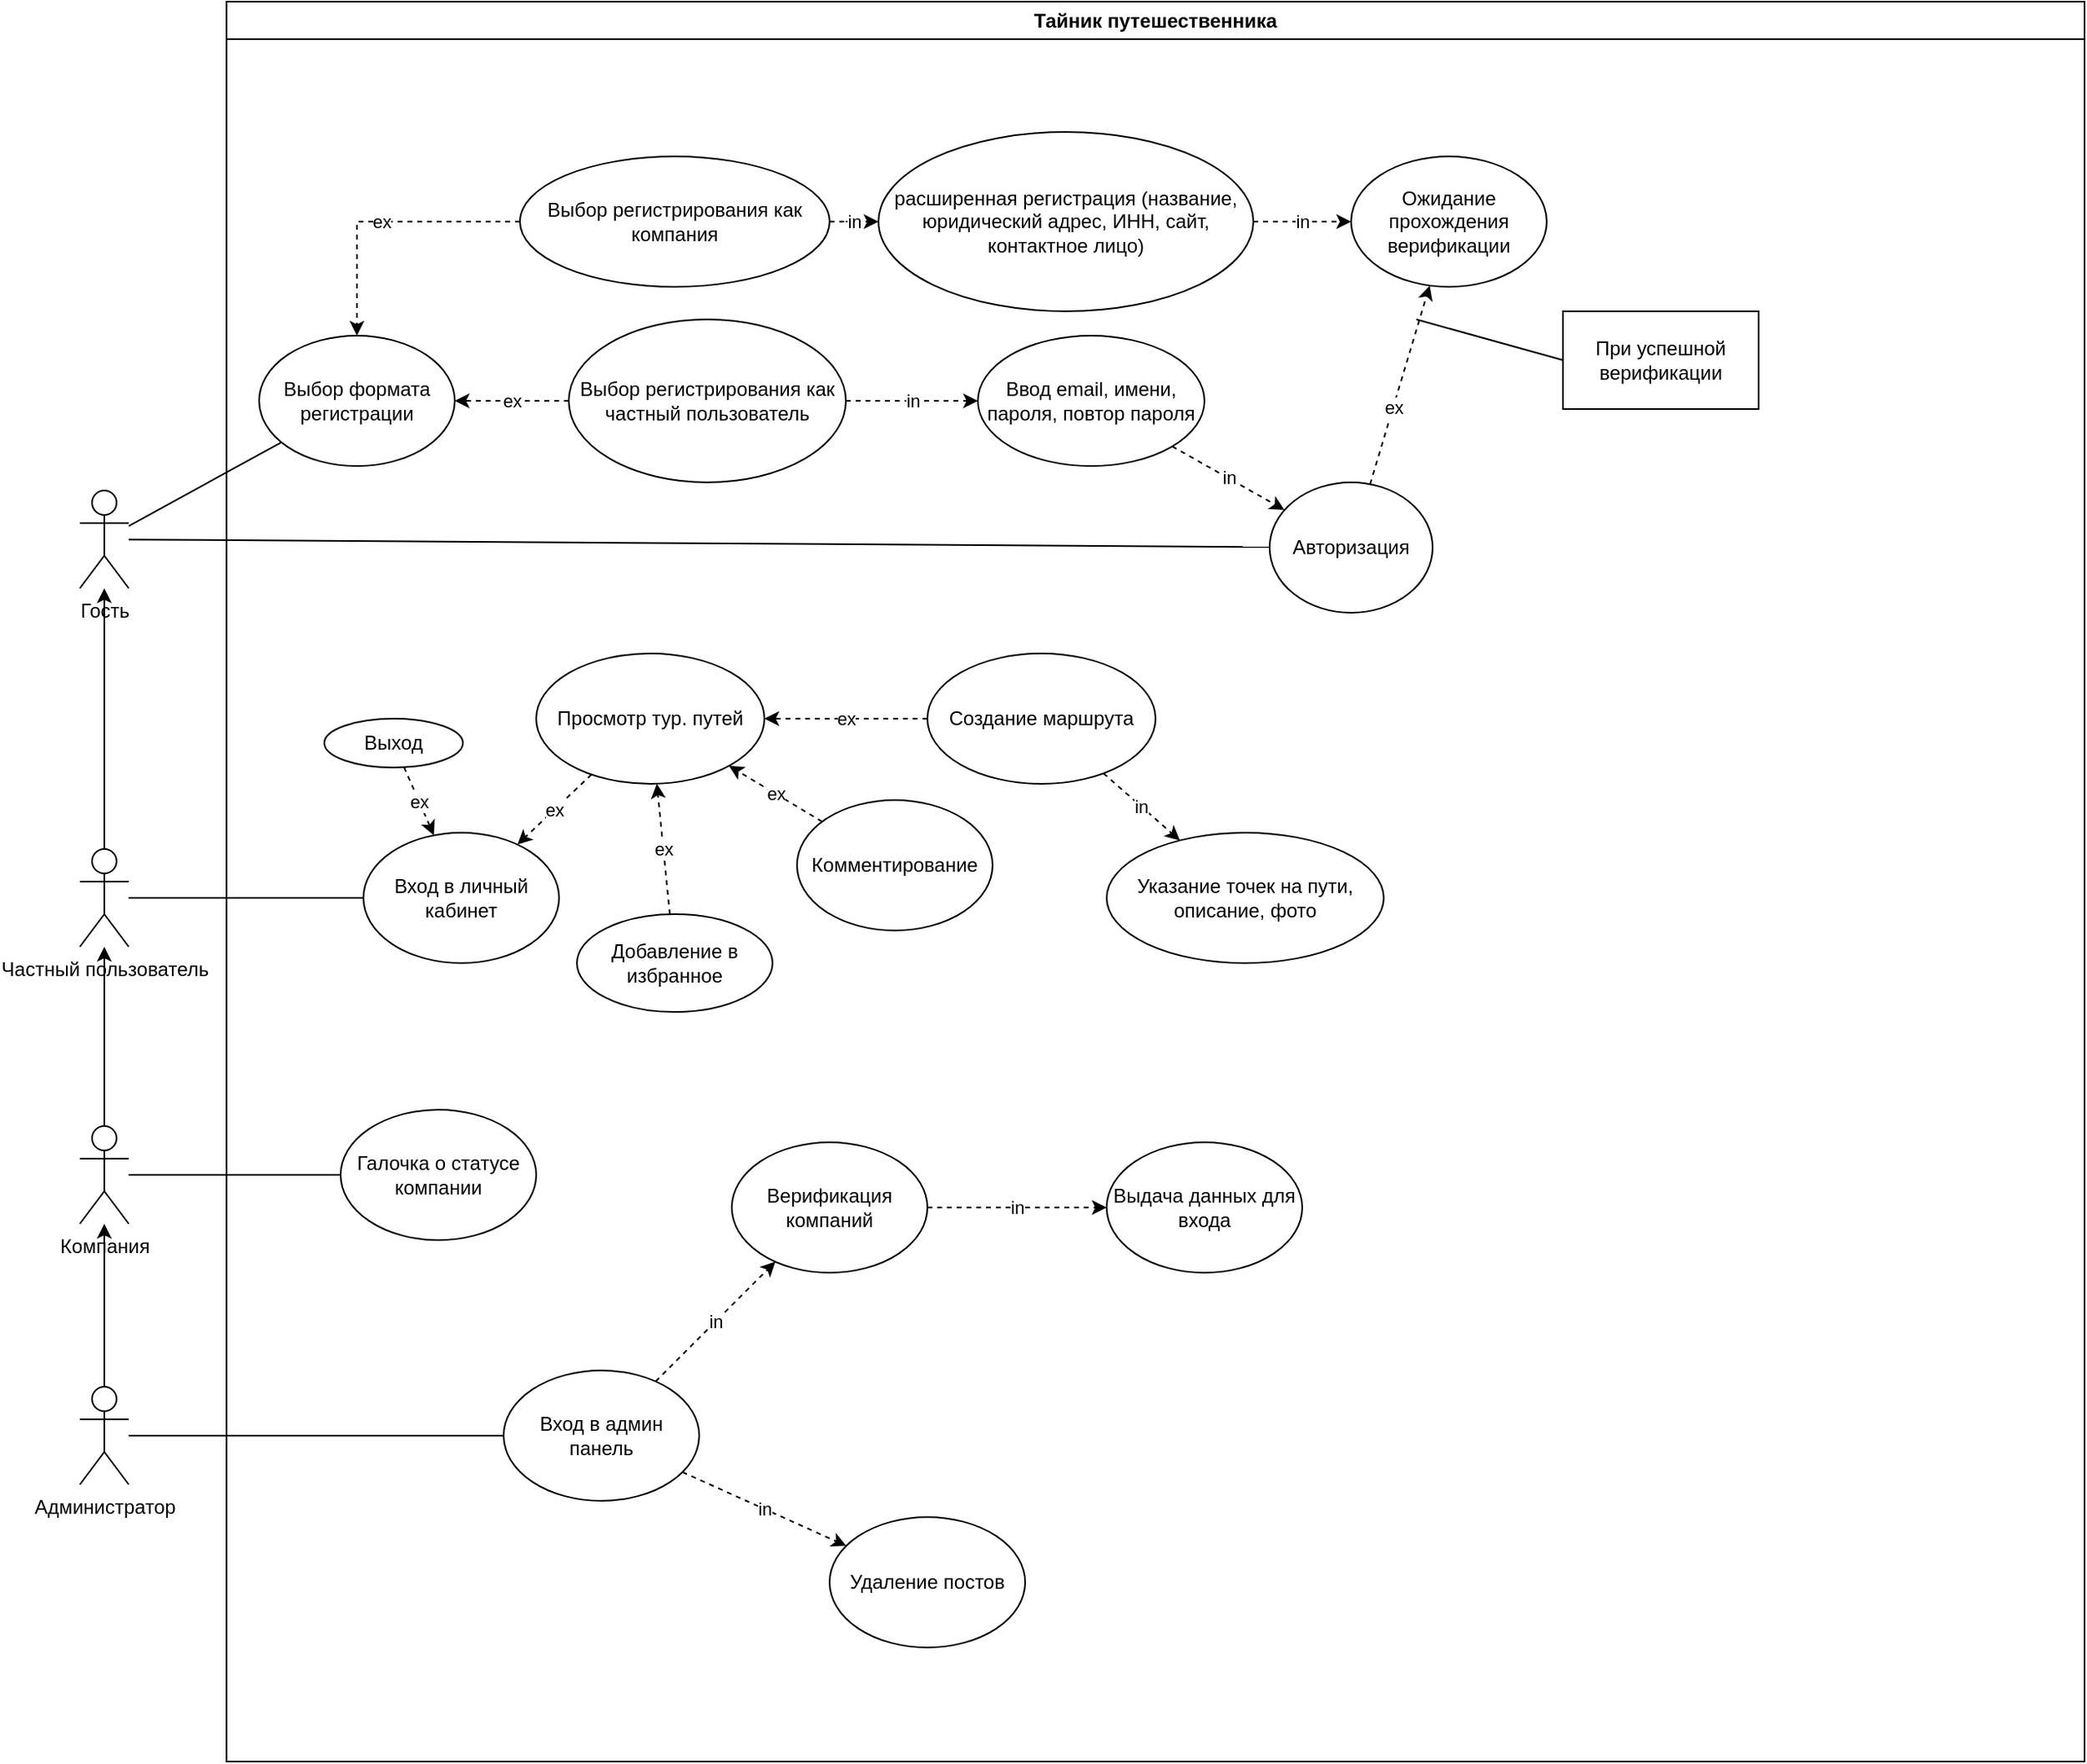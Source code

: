 <mxfile version="26.0.11">
  <diagram name="Страница — 1" id="AqQXiT6Z7RfFUdrMdVaR">
    <mxGraphModel dx="1793" dy="975" grid="1" gridSize="10" guides="1" tooltips="1" connect="1" arrows="1" fold="1" page="1" pageScale="1" pageWidth="827" pageHeight="1169" math="0" shadow="0">
      <root>
        <mxCell id="0" />
        <mxCell id="1" parent="0" />
        <mxCell id="EvbB33QBFaXhQcK5xgCM-56" value="Тайник путешественника" style="swimlane;whiteSpace=wrap;html=1;" parent="1" vertex="1">
          <mxGeometry x="330" y="40" width="1140" height="1080" as="geometry" />
        </mxCell>
        <mxCell id="EvbB33QBFaXhQcK5xgCM-28" value="Верификация компаний" style="ellipse;whiteSpace=wrap;html=1;" parent="EvbB33QBFaXhQcK5xgCM-56" vertex="1">
          <mxGeometry x="310" y="700" width="120" height="80" as="geometry" />
        </mxCell>
        <mxCell id="EvbB33QBFaXhQcK5xgCM-36" value="Выдача данных для входа" style="ellipse;whiteSpace=wrap;html=1;" parent="EvbB33QBFaXhQcK5xgCM-56" vertex="1">
          <mxGeometry x="540" y="700" width="120" height="80" as="geometry" />
        </mxCell>
        <mxCell id="EvbB33QBFaXhQcK5xgCM-38" value="in" style="endArrow=classic;html=1;rounded=0;dashed=1;" parent="EvbB33QBFaXhQcK5xgCM-56" source="EvbB33QBFaXhQcK5xgCM-28" target="EvbB33QBFaXhQcK5xgCM-36" edge="1">
          <mxGeometry width="50" height="50" relative="1" as="geometry">
            <mxPoint x="810" y="740" as="sourcePoint" />
            <mxPoint x="860" y="690" as="targetPoint" />
          </mxGeometry>
        </mxCell>
        <mxCell id="EvbB33QBFaXhQcK5xgCM-26" value="Вход в админ панель" style="ellipse;whiteSpace=wrap;html=1;" parent="EvbB33QBFaXhQcK5xgCM-56" vertex="1">
          <mxGeometry x="170" y="840" width="120" height="80" as="geometry" />
        </mxCell>
        <mxCell id="EvbB33QBFaXhQcK5xgCM-50" value="Удаление постов" style="ellipse;whiteSpace=wrap;html=1;" parent="EvbB33QBFaXhQcK5xgCM-56" vertex="1">
          <mxGeometry x="370" y="930" width="120" height="80" as="geometry" />
        </mxCell>
        <mxCell id="EvbB33QBFaXhQcK5xgCM-52" value="in" style="endArrow=classic;html=1;rounded=0;dashed=1;" parent="EvbB33QBFaXhQcK5xgCM-56" source="EvbB33QBFaXhQcK5xgCM-26" target="EvbB33QBFaXhQcK5xgCM-50" edge="1">
          <mxGeometry width="50" height="50" relative="1" as="geometry">
            <mxPoint x="911" y="890" as="sourcePoint" />
            <mxPoint x="961" y="710" as="targetPoint" />
          </mxGeometry>
        </mxCell>
        <mxCell id="EvbB33QBFaXhQcK5xgCM-29" value="in" style="endArrow=classic;html=1;rounded=0;dashed=1;" parent="EvbB33QBFaXhQcK5xgCM-56" source="EvbB33QBFaXhQcK5xgCM-26" target="EvbB33QBFaXhQcK5xgCM-28" edge="1">
          <mxGeometry width="50" height="50" relative="1" as="geometry">
            <mxPoint x="900" y="630" as="sourcePoint" />
            <mxPoint x="910" y="650" as="targetPoint" />
          </mxGeometry>
        </mxCell>
        <mxCell id="EvbB33QBFaXhQcK5xgCM-32" value="Создание маршрута" style="ellipse;whiteSpace=wrap;html=1;" parent="EvbB33QBFaXhQcK5xgCM-56" vertex="1">
          <mxGeometry x="430" y="400" width="140" height="80" as="geometry" />
        </mxCell>
        <mxCell id="EvbB33QBFaXhQcK5xgCM-35" value="ex" style="endArrow=classic;html=1;rounded=0;dashed=1;" parent="EvbB33QBFaXhQcK5xgCM-56" source="EvbB33QBFaXhQcK5xgCM-32" target="EvbB33QBFaXhQcK5xgCM-42" edge="1">
          <mxGeometry width="50" height="50" relative="1" as="geometry">
            <mxPoint x="389.999" y="546.038" as="sourcePoint" />
            <mxPoint x="280" y="550.0" as="targetPoint" />
          </mxGeometry>
        </mxCell>
        <mxCell id="EvbB33QBFaXhQcK5xgCM-40" value="Указание точек на пути, описание, фото" style="ellipse;whiteSpace=wrap;html=1;" parent="EvbB33QBFaXhQcK5xgCM-56" vertex="1">
          <mxGeometry x="540" y="510" width="170" height="80" as="geometry" />
        </mxCell>
        <mxCell id="EvbB33QBFaXhQcK5xgCM-41" value="in" style="endArrow=classic;html=1;rounded=0;dashed=1;" parent="EvbB33QBFaXhQcK5xgCM-56" source="EvbB33QBFaXhQcK5xgCM-32" target="EvbB33QBFaXhQcK5xgCM-40" edge="1">
          <mxGeometry width="50" height="50" relative="1" as="geometry">
            <mxPoint x="460" y="720" as="sourcePoint" />
            <mxPoint x="510" y="670" as="targetPoint" />
          </mxGeometry>
        </mxCell>
        <mxCell id="EvbB33QBFaXhQcK5xgCM-42" value="Просмотр тур. путей" style="ellipse;whiteSpace=wrap;html=1;" parent="EvbB33QBFaXhQcK5xgCM-56" vertex="1">
          <mxGeometry x="190" y="400" width="140" height="80" as="geometry" />
        </mxCell>
        <mxCell id="EvbB33QBFaXhQcK5xgCM-45" value="Комментирование" style="ellipse;whiteSpace=wrap;html=1;" parent="EvbB33QBFaXhQcK5xgCM-56" vertex="1">
          <mxGeometry x="350" y="490" width="120" height="80" as="geometry" />
        </mxCell>
        <mxCell id="EvbB33QBFaXhQcK5xgCM-46" value="ex" style="endArrow=classic;html=1;rounded=0;dashed=1;" parent="EvbB33QBFaXhQcK5xgCM-56" source="EvbB33QBFaXhQcK5xgCM-45" target="EvbB33QBFaXhQcK5xgCM-42" edge="1">
          <mxGeometry width="50" height="50" relative="1" as="geometry">
            <mxPoint x="520" y="840" as="sourcePoint" />
            <mxPoint x="570" y="790" as="targetPoint" />
          </mxGeometry>
        </mxCell>
        <mxCell id="EvbB33QBFaXhQcK5xgCM-48" value="Добавление в избранное" style="ellipse;whiteSpace=wrap;html=1;" parent="EvbB33QBFaXhQcK5xgCM-56" vertex="1">
          <mxGeometry x="215" y="560" width="120" height="60" as="geometry" />
        </mxCell>
        <mxCell id="EvbB33QBFaXhQcK5xgCM-49" value="ex" style="endArrow=classic;html=1;rounded=0;dashed=1;" parent="EvbB33QBFaXhQcK5xgCM-56" target="EvbB33QBFaXhQcK5xgCM-42" edge="1" source="EvbB33QBFaXhQcK5xgCM-48">
          <mxGeometry width="50" height="50" relative="1" as="geometry">
            <mxPoint x="450" y="810" as="sourcePoint" />
            <mxPoint x="280" y="800" as="targetPoint" />
          </mxGeometry>
        </mxCell>
        <mxCell id="EvbB33QBFaXhQcK5xgCM-53" value="Выход" style="ellipse;whiteSpace=wrap;html=1;" parent="EvbB33QBFaXhQcK5xgCM-56" vertex="1">
          <mxGeometry x="60" y="440" width="85" height="30" as="geometry" />
        </mxCell>
        <mxCell id="EvbB33QBFaXhQcK5xgCM-54" value="ex" style="endArrow=classic;html=1;rounded=0;dashed=1;" parent="EvbB33QBFaXhQcK5xgCM-56" source="EvbB33QBFaXhQcK5xgCM-53" target="Bvx0uLmH98oH2DYC3OzF-22" edge="1">
          <mxGeometry width="50" height="50" relative="1" as="geometry">
            <mxPoint x="180" y="650" as="sourcePoint" />
            <mxPoint x="220" y="590.0" as="targetPoint" />
          </mxGeometry>
        </mxCell>
        <mxCell id="Bvx0uLmH98oH2DYC3OzF-10" value="При успешной верификации" style="rounded=0;whiteSpace=wrap;html=1;" vertex="1" parent="EvbB33QBFaXhQcK5xgCM-56">
          <mxGeometry x="820" y="190" width="120" height="60" as="geometry" />
        </mxCell>
        <mxCell id="Bvx0uLmH98oH2DYC3OzF-16" value="Галочка о статусе компании" style="ellipse;whiteSpace=wrap;html=1;" vertex="1" parent="EvbB33QBFaXhQcK5xgCM-56">
          <mxGeometry x="70" y="680" width="120" height="80" as="geometry" />
        </mxCell>
        <mxCell id="Bvx0uLmH98oH2DYC3OzF-22" value="Вход в личный кабинет" style="ellipse;whiteSpace=wrap;html=1;" vertex="1" parent="EvbB33QBFaXhQcK5xgCM-56">
          <mxGeometry x="84" y="510" width="120" height="80" as="geometry" />
        </mxCell>
        <mxCell id="Bvx0uLmH98oH2DYC3OzF-21" value="ex" style="endArrow=classic;html=1;rounded=0;dashed=1;" edge="1" parent="EvbB33QBFaXhQcK5xgCM-56" source="EvbB33QBFaXhQcK5xgCM-42" target="Bvx0uLmH98oH2DYC3OzF-22">
          <mxGeometry width="50" height="50" relative="1" as="geometry">
            <mxPoint x="230" y="510" as="sourcePoint" />
            <mxPoint x="230" y="600.0" as="targetPoint" />
          </mxGeometry>
        </mxCell>
        <mxCell id="EvbB33QBFaXhQcK5xgCM-12" value="Авторизация" style="ellipse;whiteSpace=wrap;html=1;" parent="EvbB33QBFaXhQcK5xgCM-56" vertex="1">
          <mxGeometry x="640" y="295" width="100" height="80" as="geometry" />
        </mxCell>
        <mxCell id="EvbB33QBFaXhQcK5xgCM-57" value="Ожидание прохождения верификации" style="ellipse;whiteSpace=wrap;html=1;" parent="EvbB33QBFaXhQcK5xgCM-56" vertex="1">
          <mxGeometry x="690" y="95" width="120" height="80" as="geometry" />
        </mxCell>
        <mxCell id="EvbB33QBFaXhQcK5xgCM-6" value="Выбор регистрирования как компания" style="ellipse;whiteSpace=wrap;html=1;" parent="EvbB33QBFaXhQcK5xgCM-56" vertex="1">
          <mxGeometry x="180" y="95" width="190" height="80" as="geometry" />
        </mxCell>
        <mxCell id="EvbB33QBFaXhQcK5xgCM-10" value="расширенная регистрация (название, юридический адрес, ИНН, сайт, контактное лицо)" style="ellipse;whiteSpace=wrap;html=1;" parent="EvbB33QBFaXhQcK5xgCM-56" vertex="1">
          <mxGeometry x="400" y="80" width="230" height="110" as="geometry" />
        </mxCell>
        <mxCell id="EvbB33QBFaXhQcK5xgCM-58" value="in" style="endArrow=classic;html=1;rounded=0;dashed=1;" parent="EvbB33QBFaXhQcK5xgCM-56" source="EvbB33QBFaXhQcK5xgCM-10" target="EvbB33QBFaXhQcK5xgCM-57" edge="1">
          <mxGeometry width="50" height="50" relative="1" as="geometry">
            <mxPoint x="330" y="-25" as="sourcePoint" />
            <mxPoint x="1060.711" y="345" as="targetPoint" />
          </mxGeometry>
        </mxCell>
        <mxCell id="EvbB33QBFaXhQcK5xgCM-11" value="in" style="edgeStyle=orthogonalEdgeStyle;rounded=0;orthogonalLoop=1;jettySize=auto;html=1;dashed=1;" parent="EvbB33QBFaXhQcK5xgCM-56" source="EvbB33QBFaXhQcK5xgCM-6" target="EvbB33QBFaXhQcK5xgCM-10" edge="1">
          <mxGeometry relative="1" as="geometry" />
        </mxCell>
        <mxCell id="EvbB33QBFaXhQcK5xgCM-9" value="Ввод email, имени, пароля, повтор пароля" style="ellipse;whiteSpace=wrap;html=1;" parent="EvbB33QBFaXhQcK5xgCM-56" vertex="1">
          <mxGeometry x="461" y="205" width="139" height="80" as="geometry" />
        </mxCell>
        <mxCell id="EvbB33QBFaXhQcK5xgCM-4" value="Выбор регистрирования как частный пользователь" style="ellipse;whiteSpace=wrap;html=1;" parent="EvbB33QBFaXhQcK5xgCM-56" vertex="1">
          <mxGeometry x="210" y="195" width="170" height="100" as="geometry" />
        </mxCell>
        <mxCell id="Bvx0uLmH98oH2DYC3OzF-4" value="in" style="endArrow=classic;html=1;rounded=0;dashed=1;" edge="1" parent="EvbB33QBFaXhQcK5xgCM-56" source="EvbB33QBFaXhQcK5xgCM-9" target="EvbB33QBFaXhQcK5xgCM-12">
          <mxGeometry width="50" height="50" relative="1" as="geometry">
            <mxPoint x="584.5" y="285" as="sourcePoint" />
            <mxPoint x="654.5" y="285" as="targetPoint" />
          </mxGeometry>
        </mxCell>
        <mxCell id="Bvx0uLmH98oH2DYC3OzF-5" value="in" style="endArrow=classic;html=1;rounded=0;dashed=1;" edge="1" parent="EvbB33QBFaXhQcK5xgCM-56" source="EvbB33QBFaXhQcK5xgCM-4" target="EvbB33QBFaXhQcK5xgCM-9">
          <mxGeometry width="50" height="50" relative="1" as="geometry">
            <mxPoint x="594" y="311" as="sourcePoint" />
            <mxPoint x="801" y="330" as="targetPoint" />
          </mxGeometry>
        </mxCell>
        <mxCell id="Bvx0uLmH98oH2DYC3OzF-9" value="ex" style="endArrow=classic;html=1;rounded=0;dashed=1;" edge="1" parent="EvbB33QBFaXhQcK5xgCM-56" source="EvbB33QBFaXhQcK5xgCM-12" target="EvbB33QBFaXhQcK5xgCM-57">
          <mxGeometry x="-0.226" width="50" height="50" relative="1" as="geometry">
            <mxPoint x="800" y="240" as="sourcePoint" />
            <mxPoint x="780" y="260" as="targetPoint" />
            <mxPoint as="offset" />
          </mxGeometry>
        </mxCell>
        <mxCell id="Bvx0uLmH98oH2DYC3OzF-11" value="" style="endArrow=none;html=1;rounded=0;entryX=0;entryY=0.5;entryDx=0;entryDy=0;" edge="1" parent="EvbB33QBFaXhQcK5xgCM-56" target="Bvx0uLmH98oH2DYC3OzF-10">
          <mxGeometry width="50" height="50" relative="1" as="geometry">
            <mxPoint x="730" y="195" as="sourcePoint" />
            <mxPoint x="820" y="207.0" as="targetPoint" />
          </mxGeometry>
        </mxCell>
        <mxCell id="AbmG4Bhr6RF6K7J6KOYi-11" value="Выбор формата регистрации" style="ellipse;whiteSpace=wrap;html=1;" parent="EvbB33QBFaXhQcK5xgCM-56" vertex="1">
          <mxGeometry x="20" y="205" width="120" height="80" as="geometry" />
        </mxCell>
        <mxCell id="EvbB33QBFaXhQcK5xgCM-5" value="ex" style="edgeStyle=orthogonalEdgeStyle;rounded=0;orthogonalLoop=1;jettySize=auto;html=1;entryX=1;entryY=0.5;entryDx=0;entryDy=0;dashed=1;" parent="EvbB33QBFaXhQcK5xgCM-56" source="EvbB33QBFaXhQcK5xgCM-4" target="AbmG4Bhr6RF6K7J6KOYi-11" edge="1">
          <mxGeometry relative="1" as="geometry" />
        </mxCell>
        <mxCell id="EvbB33QBFaXhQcK5xgCM-7" value="ex" style="edgeStyle=orthogonalEdgeStyle;rounded=0;orthogonalLoop=1;jettySize=auto;html=1;dashed=1;" parent="EvbB33QBFaXhQcK5xgCM-56" source="EvbB33QBFaXhQcK5xgCM-6" target="AbmG4Bhr6RF6K7J6KOYi-11" edge="1">
          <mxGeometry relative="1" as="geometry" />
        </mxCell>
        <mxCell id="AbmG4Bhr6RF6K7J6KOYi-2" value="Частный пользователь" style="shape=umlActor;verticalLabelPosition=bottom;verticalAlign=top;html=1;outlineConnect=0;" parent="1" vertex="1">
          <mxGeometry x="240" y="560" width="30" height="60" as="geometry" />
        </mxCell>
        <mxCell id="AbmG4Bhr6RF6K7J6KOYi-3" value="Компания" style="shape=umlActor;verticalLabelPosition=bottom;verticalAlign=top;html=1;outlineConnect=0;" parent="1" vertex="1">
          <mxGeometry x="240" y="730" width="30" height="60" as="geometry" />
        </mxCell>
        <mxCell id="AbmG4Bhr6RF6K7J6KOYi-4" value="Администратор" style="shape=umlActor;verticalLabelPosition=bottom;verticalAlign=top;html=1;outlineConnect=0;" parent="1" vertex="1">
          <mxGeometry x="240" y="890" width="30" height="60" as="geometry" />
        </mxCell>
        <mxCell id="AbmG4Bhr6RF6K7J6KOYi-10" value="Гость" style="shape=umlActor;verticalLabelPosition=bottom;verticalAlign=top;html=1;outlineConnect=0;" parent="1" vertex="1">
          <mxGeometry x="240" y="340" width="30" height="60" as="geometry" />
        </mxCell>
        <mxCell id="AbmG4Bhr6RF6K7J6KOYi-13" value="" style="endArrow=none;html=1;rounded=0;" parent="1" source="AbmG4Bhr6RF6K7J6KOYi-10" target="AbmG4Bhr6RF6K7J6KOYi-11" edge="1">
          <mxGeometry width="50" height="50" relative="1" as="geometry">
            <mxPoint x="310" y="510" as="sourcePoint" />
            <mxPoint x="360" y="460" as="targetPoint" />
          </mxGeometry>
        </mxCell>
        <mxCell id="EvbB33QBFaXhQcK5xgCM-24" value="" style="endArrow=none;html=1;rounded=0;" parent="1" source="AbmG4Bhr6RF6K7J6KOYi-2" target="Bvx0uLmH98oH2DYC3OzF-22" edge="1">
          <mxGeometry width="50" height="50" relative="1" as="geometry">
            <mxPoint x="400" y="630" as="sourcePoint" />
            <mxPoint x="490.0" y="590.0" as="targetPoint" />
          </mxGeometry>
        </mxCell>
        <mxCell id="EvbB33QBFaXhQcK5xgCM-25" value="" style="endArrow=none;html=1;rounded=0;" parent="1" source="AbmG4Bhr6RF6K7J6KOYi-3" target="Bvx0uLmH98oH2DYC3OzF-16" edge="1">
          <mxGeometry width="50" height="50" relative="1" as="geometry">
            <mxPoint x="290" y="730" as="sourcePoint" />
            <mxPoint x="490.0" y="760" as="targetPoint" />
          </mxGeometry>
        </mxCell>
        <mxCell id="EvbB33QBFaXhQcK5xgCM-27" value="" style="endArrow=none;html=1;rounded=0;" parent="1" source="EvbB33QBFaXhQcK5xgCM-26" target="AbmG4Bhr6RF6K7J6KOYi-4" edge="1">
          <mxGeometry width="50" height="50" relative="1" as="geometry">
            <mxPoint x="1241" y="700" as="sourcePoint" />
            <mxPoint x="1291" y="650" as="targetPoint" />
          </mxGeometry>
        </mxCell>
        <mxCell id="Bvx0uLmH98oH2DYC3OzF-15" value="" style="endArrow=classic;html=1;rounded=0;" edge="1" parent="1" source="AbmG4Bhr6RF6K7J6KOYi-2" target="AbmG4Bhr6RF6K7J6KOYi-10">
          <mxGeometry width="50" height="50" relative="1" as="geometry">
            <mxPoint x="750" y="650" as="sourcePoint" />
            <mxPoint x="130" y="520" as="targetPoint" />
          </mxGeometry>
        </mxCell>
        <mxCell id="Bvx0uLmH98oH2DYC3OzF-18" value="" style="endArrow=classic;html=1;rounded=0;" edge="1" parent="1" source="AbmG4Bhr6RF6K7J6KOYi-3" target="AbmG4Bhr6RF6K7J6KOYi-2">
          <mxGeometry width="50" height="50" relative="1" as="geometry">
            <mxPoint x="160" y="770" as="sourcePoint" />
            <mxPoint x="210" y="720" as="targetPoint" />
          </mxGeometry>
        </mxCell>
        <mxCell id="Bvx0uLmH98oH2DYC3OzF-19" value="" style="endArrow=classic;html=1;rounded=0;" edge="1" parent="1" source="AbmG4Bhr6RF6K7J6KOYi-4" target="AbmG4Bhr6RF6K7J6KOYi-3">
          <mxGeometry width="50" height="50" relative="1" as="geometry">
            <mxPoint x="130" y="940" as="sourcePoint" />
            <mxPoint x="180" y="890" as="targetPoint" />
          </mxGeometry>
        </mxCell>
        <mxCell id="Bvx0uLmH98oH2DYC3OzF-23" value="" style="endArrow=none;html=1;rounded=0;" edge="1" parent="1" source="AbmG4Bhr6RF6K7J6KOYi-10" target="EvbB33QBFaXhQcK5xgCM-12">
          <mxGeometry width="50" height="50" relative="1" as="geometry">
            <mxPoint x="430" y="420" as="sourcePoint" />
            <mxPoint x="480" y="370" as="targetPoint" />
          </mxGeometry>
        </mxCell>
      </root>
    </mxGraphModel>
  </diagram>
</mxfile>
